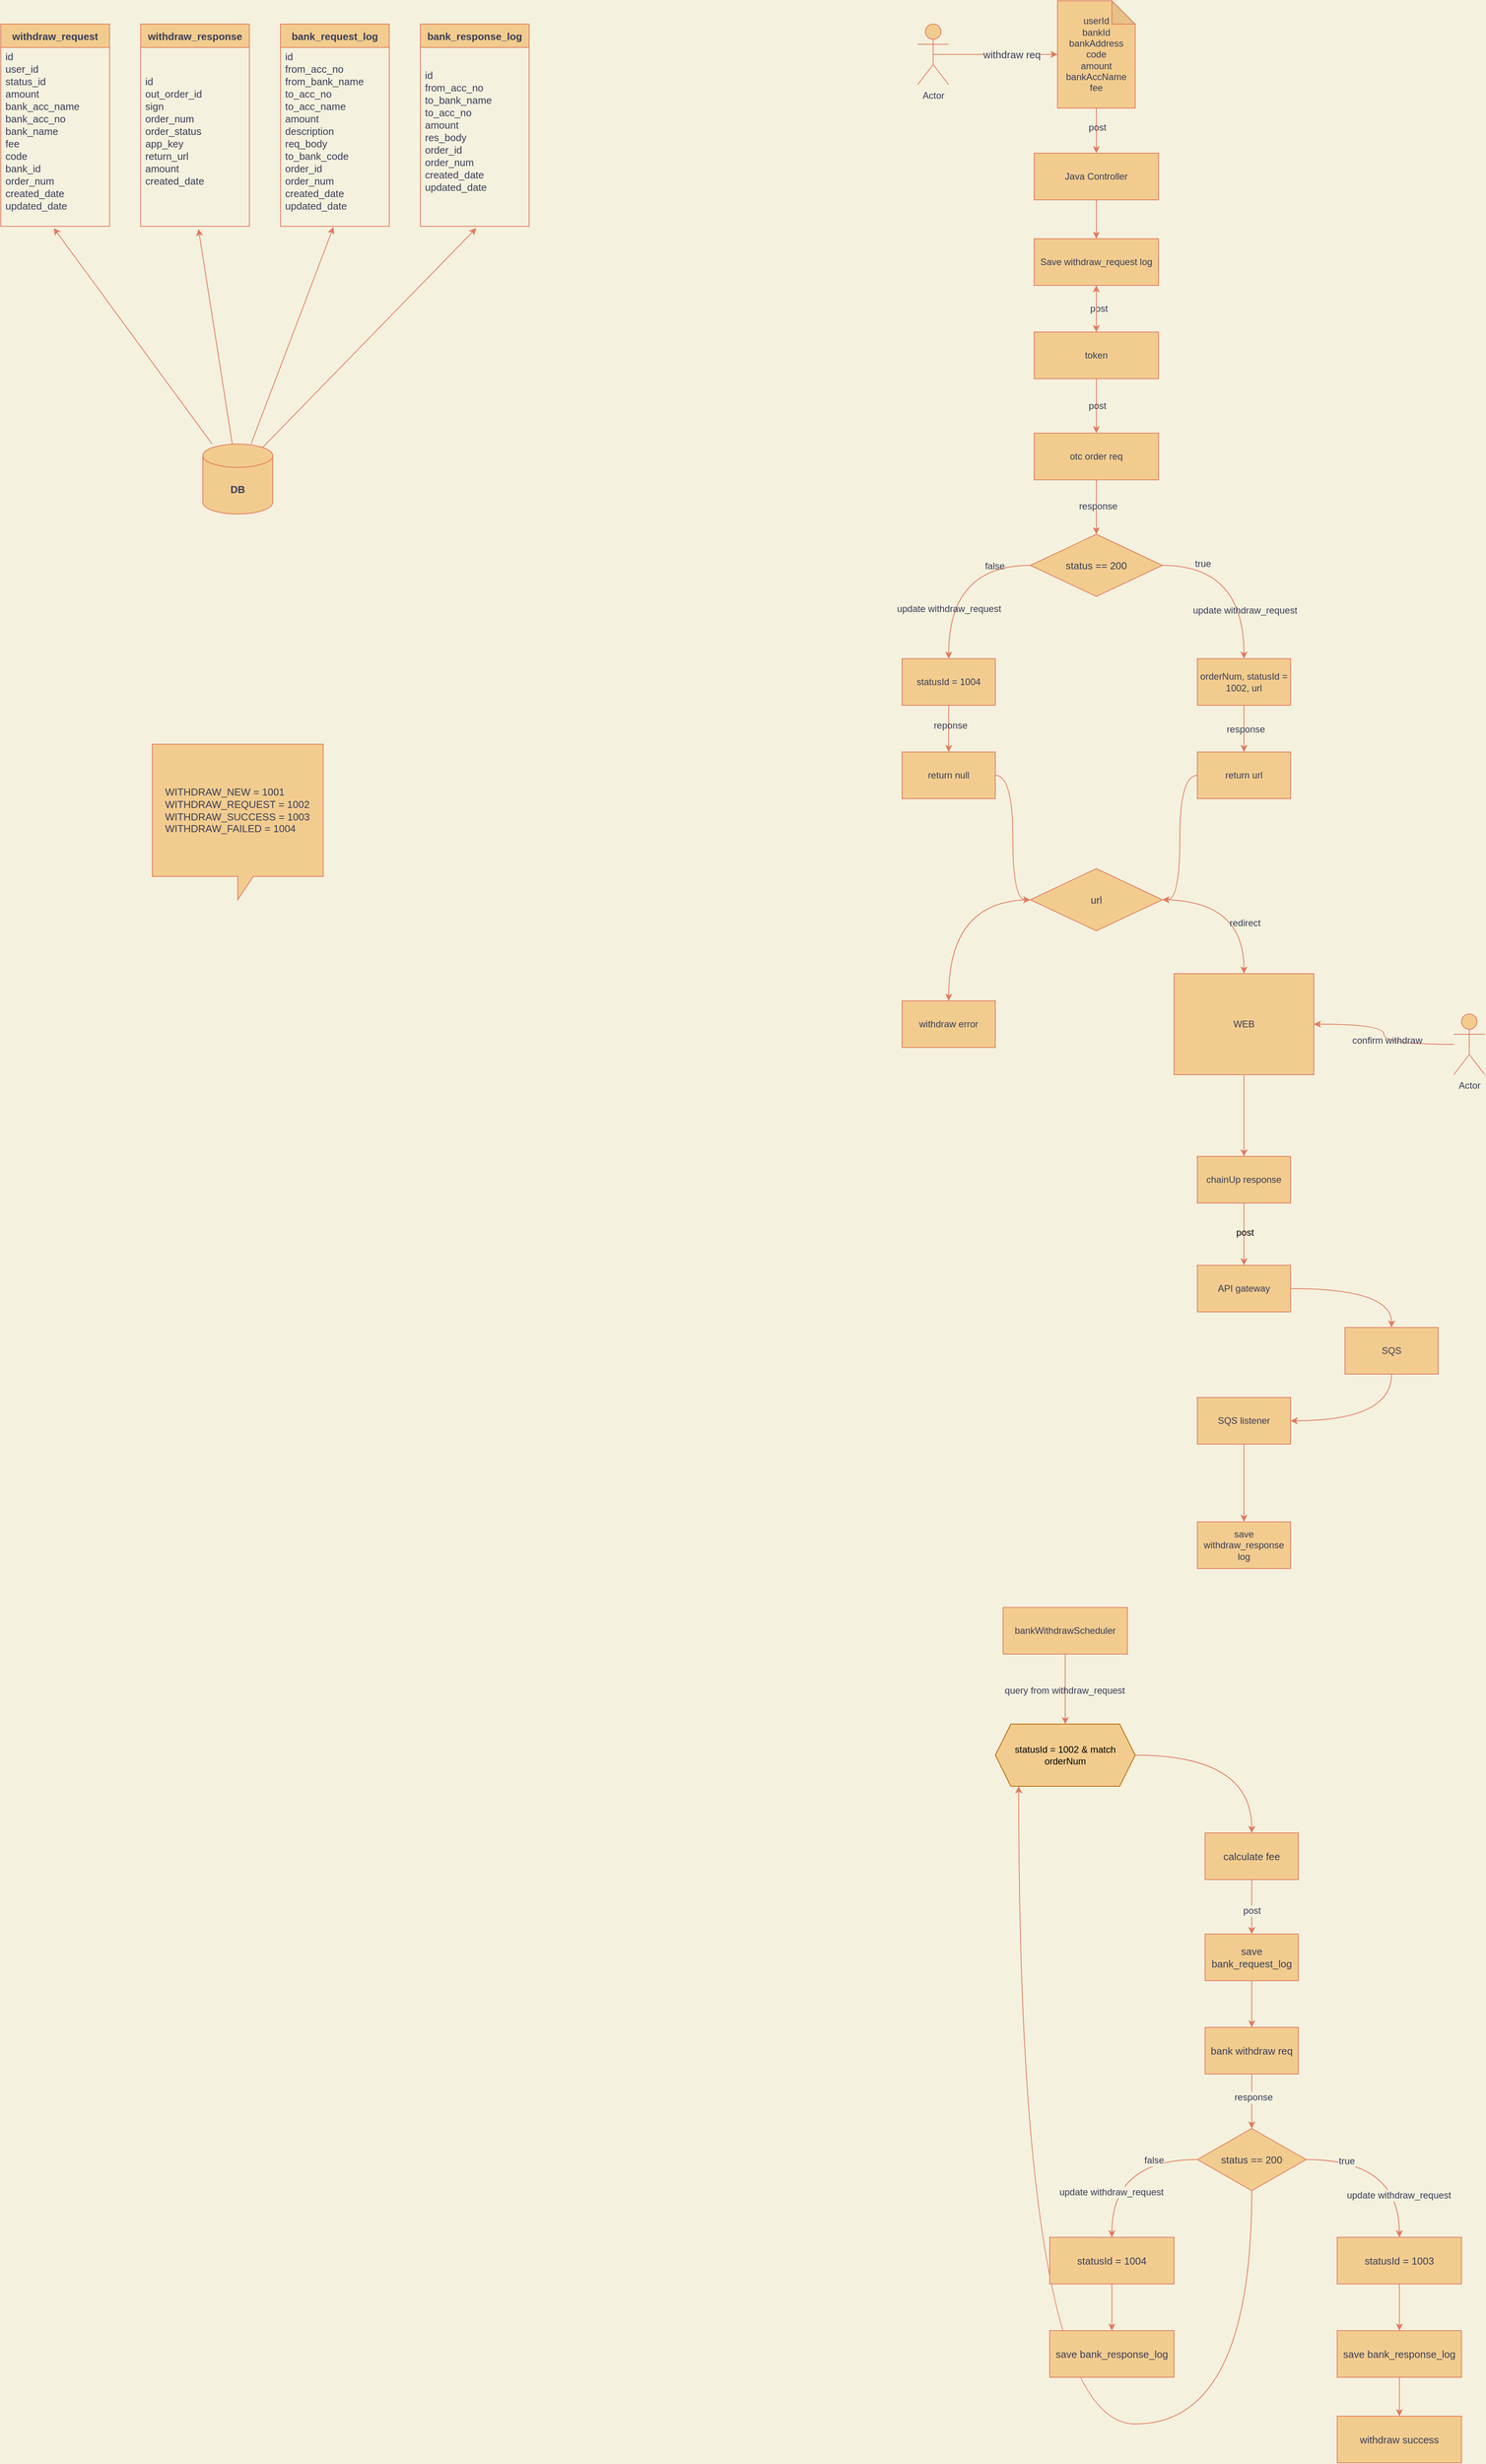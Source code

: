 <mxfile version="16.4.7" type="github">
  <diagram id="A4k_CsSaa7MWw_IXGKh3" name="Page-1">
    <mxGraphModel dx="4646" dy="-127" grid="1" gridSize="10" guides="1" tooltips="1" connect="1" arrows="1" fold="1" page="1" pageScale="1" pageWidth="850" pageHeight="1100" background="#F4F1DE" math="0" shadow="0">
      <root>
        <mxCell id="0" />
        <mxCell id="1" parent="0" />
        <mxCell id="trCBkfbQmDUvonRNvg2--10" style="edgeStyle=orthogonalEdgeStyle;rounded=0;orthogonalLoop=1;jettySize=auto;html=1;exitX=0.5;exitY=0.5;exitDx=0;exitDy=0;exitPerimeter=0;fontSize=12;labelBackgroundColor=#F4F1DE;strokeColor=#E07A5F;fontColor=#393C56;curved=1;" parent="1" source="trCBkfbQmDUvonRNvg2--2" target="trCBkfbQmDUvonRNvg2--3" edge="1">
          <mxGeometry relative="1" as="geometry" />
        </mxCell>
        <mxCell id="trCBkfbQmDUvonRNvg2--134" value="withdraw req" style="edgeLabel;html=1;align=center;verticalAlign=middle;resizable=0;points=[];fontSize=13;labelBackgroundColor=#F4F1DE;fontColor=#393C56;" parent="trCBkfbQmDUvonRNvg2--10" vertex="1" connectable="0">
          <mxGeometry x="0.258" relative="1" as="geometry">
            <mxPoint as="offset" />
          </mxGeometry>
        </mxCell>
        <mxCell id="trCBkfbQmDUvonRNvg2--2" value="Actor" style="shape=umlActor;verticalLabelPosition=bottom;verticalAlign=top;html=1;outlineConnect=0;strokeColor=#E07A5F;fillColor=#F2CC8F;fontColor=#393C56;" parent="1" vertex="1">
          <mxGeometry x="-1060" y="1674" width="40" height="78" as="geometry" />
        </mxCell>
        <mxCell id="JlvgNrFo3jRXLHaCQUUY-4" style="edgeStyle=orthogonalEdgeStyle;curved=1;rounded=1;sketch=0;orthogonalLoop=1;jettySize=auto;html=1;entryX=0.5;entryY=0;entryDx=0;entryDy=0;fontColor=#393C56;strokeColor=#E07A5F;fillColor=#F2CC8F;" edge="1" parent="1" source="trCBkfbQmDUvonRNvg2--3" target="JlvgNrFo3jRXLHaCQUUY-2">
          <mxGeometry relative="1" as="geometry" />
        </mxCell>
        <mxCell id="JlvgNrFo3jRXLHaCQUUY-37" value="post" style="edgeLabel;html=1;align=center;verticalAlign=middle;resizable=0;points=[];fontSize=12;fontColor=#393C56;labelBackgroundColor=none;" vertex="1" connectable="0" parent="JlvgNrFo3jRXLHaCQUUY-4">
          <mxGeometry x="-0.138" y="1" relative="1" as="geometry">
            <mxPoint as="offset" />
          </mxGeometry>
        </mxCell>
        <mxCell id="trCBkfbQmDUvonRNvg2--3" value="&lt;div&gt;userId&lt;/div&gt;&lt;div&gt;bankId&lt;/div&gt;&lt;div&gt;bankAddress&lt;/div&gt;&lt;div&gt;code&lt;/div&gt;&lt;div&gt;amount&lt;/div&gt;&lt;div&gt;bankAccName&lt;/div&gt;&lt;div&gt;fee&lt;/div&gt;" style="shape=note;whiteSpace=wrap;html=1;backgroundOutline=1;darkOpacity=0.05;fillColor=#F2CC8F;strokeColor=#E07A5F;fontColor=#393C56;" parent="1" vertex="1">
          <mxGeometry x="-880" y="1644" width="100" height="138" as="geometry" />
        </mxCell>
        <mxCell id="trCBkfbQmDUvonRNvg2--115" style="rounded=0;orthogonalLoop=1;jettySize=auto;html=1;entryX=0.487;entryY=1.01;entryDx=0;entryDy=0;entryPerimeter=0;fontSize=13;labelBackgroundColor=#F4F1DE;strokeColor=#E07A5F;fontColor=#393C56;curved=1;" parent="1" source="trCBkfbQmDUvonRNvg2--24" target="trCBkfbQmDUvonRNvg2--18" edge="1">
          <mxGeometry relative="1" as="geometry" />
        </mxCell>
        <mxCell id="trCBkfbQmDUvonRNvg2--116" style="edgeStyle=none;rounded=0;orthogonalLoop=1;jettySize=auto;html=1;entryX=0.532;entryY=1.015;entryDx=0;entryDy=0;entryPerimeter=0;fontSize=13;labelBackgroundColor=#F4F1DE;strokeColor=#E07A5F;fontColor=#393C56;curved=1;" parent="1" source="trCBkfbQmDUvonRNvg2--24" target="trCBkfbQmDUvonRNvg2--81" edge="1">
          <mxGeometry relative="1" as="geometry" />
        </mxCell>
        <mxCell id="trCBkfbQmDUvonRNvg2--117" style="edgeStyle=none;rounded=0;orthogonalLoop=1;jettySize=auto;html=1;entryX=0.487;entryY=1.004;entryDx=0;entryDy=0;entryPerimeter=0;fontSize=13;labelBackgroundColor=#F4F1DE;strokeColor=#E07A5F;fontColor=#393C56;curved=1;" parent="1" source="trCBkfbQmDUvonRNvg2--24" target="trCBkfbQmDUvonRNvg2--85" edge="1">
          <mxGeometry relative="1" as="geometry" />
        </mxCell>
        <mxCell id="trCBkfbQmDUvonRNvg2--118" style="edgeStyle=none;rounded=0;orthogonalLoop=1;jettySize=auto;html=1;exitX=0.855;exitY=0;exitDx=0;exitDy=4.35;exitPerimeter=0;entryX=0.514;entryY=1.01;entryDx=0;entryDy=0;entryPerimeter=0;fontSize=13;labelBackgroundColor=#F4F1DE;strokeColor=#E07A5F;fontColor=#393C56;curved=1;" parent="1" source="trCBkfbQmDUvonRNvg2--24" target="trCBkfbQmDUvonRNvg2--90" edge="1">
          <mxGeometry relative="1" as="geometry" />
        </mxCell>
        <mxCell id="trCBkfbQmDUvonRNvg2--24" value="&lt;b&gt;DB&lt;/b&gt;" style="shape=cylinder3;whiteSpace=wrap;html=1;boundedLbl=1;backgroundOutline=1;size=15;fontSize=13;fillColor=#F2CC8F;strokeColor=#E07A5F;fontColor=#393C56;" parent="1" vertex="1">
          <mxGeometry x="-1980" y="2214" width="90" height="90" as="geometry" />
        </mxCell>
        <mxCell id="trCBkfbQmDUvonRNvg2--56" style="edgeStyle=orthogonalEdgeStyle;rounded=0;orthogonalLoop=1;jettySize=auto;html=1;exitX=1;exitY=0.5;exitDx=0;exitDy=0;entryX=0.5;entryY=0;entryDx=0;entryDy=0;fontSize=13;labelBackgroundColor=#F4F1DE;strokeColor=#E07A5F;fontColor=#393C56;curved=1;" parent="1" source="JlvgNrFo3jRXLHaCQUUY-70" target="trCBkfbQmDUvonRNvg2--55" edge="1">
          <mxGeometry relative="1" as="geometry">
            <mxPoint x="-870" y="3950" as="sourcePoint" />
          </mxGeometry>
        </mxCell>
        <mxCell id="trCBkfbQmDUvonRNvg2--58" style="edgeStyle=orthogonalEdgeStyle;rounded=0;orthogonalLoop=1;jettySize=auto;html=1;exitX=0.5;exitY=1;exitDx=0;exitDy=0;entryX=0.5;entryY=0;entryDx=0;entryDy=0;fontSize=13;labelBackgroundColor=#F4F1DE;strokeColor=#E07A5F;fontColor=#393C56;curved=1;" parent="1" source="trCBkfbQmDUvonRNvg2--55" target="trCBkfbQmDUvonRNvg2--57" edge="1">
          <mxGeometry relative="1" as="geometry" />
        </mxCell>
        <mxCell id="trCBkfbQmDUvonRNvg2--59" value="post" style="edgeLabel;html=1;align=center;verticalAlign=middle;resizable=0;points=[];fontSize=12;labelBackgroundColor=#F4F1DE;fontColor=#393C56;" parent="trCBkfbQmDUvonRNvg2--58" vertex="1" connectable="0">
          <mxGeometry x="0.143" relative="1" as="geometry">
            <mxPoint as="offset" />
          </mxGeometry>
        </mxCell>
        <mxCell id="trCBkfbQmDUvonRNvg2--55" value="calculate fee" style="rounded=0;whiteSpace=wrap;html=1;fontSize=13;fillColor=#F2CC8F;strokeColor=#E07A5F;fontColor=#393C56;" parent="1" vertex="1">
          <mxGeometry x="-690" y="4000" width="120" height="60" as="geometry" />
        </mxCell>
        <mxCell id="trCBkfbQmDUvonRNvg2--73" style="edgeStyle=orthogonalEdgeStyle;rounded=0;orthogonalLoop=1;jettySize=auto;html=1;exitX=0.5;exitY=1;exitDx=0;exitDy=0;entryX=0.5;entryY=0;entryDx=0;entryDy=0;fontSize=13;labelBackgroundColor=#F4F1DE;strokeColor=#E07A5F;fontColor=#393C56;curved=1;" parent="1" source="trCBkfbQmDUvonRNvg2--57" target="trCBkfbQmDUvonRNvg2--71" edge="1">
          <mxGeometry relative="1" as="geometry" />
        </mxCell>
        <mxCell id="trCBkfbQmDUvonRNvg2--57" value="save bank_request_log" style="rounded=0;whiteSpace=wrap;html=1;fontSize=13;fillColor=#F2CC8F;strokeColor=#E07A5F;fontColor=#393C56;" parent="1" vertex="1">
          <mxGeometry x="-690" y="4130" width="120" height="60" as="geometry" />
        </mxCell>
        <mxCell id="trCBkfbQmDUvonRNvg2--66" style="edgeStyle=orthogonalEdgeStyle;rounded=0;orthogonalLoop=1;jettySize=auto;html=1;exitX=1;exitY=0.5;exitDx=0;exitDy=0;entryX=0.5;entryY=0;entryDx=0;entryDy=0;fontSize=13;labelBackgroundColor=#F4F1DE;strokeColor=#E07A5F;fontColor=#393C56;curved=1;" parent="1" source="trCBkfbQmDUvonRNvg2--61" target="trCBkfbQmDUvonRNvg2--65" edge="1">
          <mxGeometry relative="1" as="geometry" />
        </mxCell>
        <mxCell id="trCBkfbQmDUvonRNvg2--67" value="update withdraw_request" style="edgeLabel;html=1;align=center;verticalAlign=middle;resizable=0;points=[];fontSize=12;labelBackgroundColor=#F4F1DE;fontColor=#393C56;" parent="trCBkfbQmDUvonRNvg2--66" vertex="1" connectable="0">
          <mxGeometry x="0.506" y="-1" relative="1" as="geometry">
            <mxPoint as="offset" />
          </mxGeometry>
        </mxCell>
        <mxCell id="trCBkfbQmDUvonRNvg2--68" value="true" style="edgeLabel;html=1;align=center;verticalAlign=middle;resizable=0;points=[];fontSize=12;labelBackgroundColor=#F4F1DE;fontColor=#393C56;" parent="trCBkfbQmDUvonRNvg2--66" vertex="1" connectable="0">
          <mxGeometry x="-0.529" y="-2" relative="1" as="geometry">
            <mxPoint as="offset" />
          </mxGeometry>
        </mxCell>
        <mxCell id="trCBkfbQmDUvonRNvg2--77" style="edgeStyle=orthogonalEdgeStyle;rounded=0;orthogonalLoop=1;jettySize=auto;html=1;fontSize=13;labelBackgroundColor=#F4F1DE;strokeColor=#E07A5F;fontColor=#393C56;curved=1;" parent="1" source="trCBkfbQmDUvonRNvg2--61" target="trCBkfbQmDUvonRNvg2--75" edge="1">
          <mxGeometry relative="1" as="geometry" />
        </mxCell>
        <mxCell id="trCBkfbQmDUvonRNvg2--78" value="update withdraw_request" style="edgeLabel;html=1;align=center;verticalAlign=middle;resizable=0;points=[];fontSize=12;labelBackgroundColor=#F4F1DE;fontColor=#393C56;" parent="trCBkfbQmDUvonRNvg2--77" vertex="1" connectable="0">
          <mxGeometry x="0.444" y="-1" relative="1" as="geometry">
            <mxPoint as="offset" />
          </mxGeometry>
        </mxCell>
        <mxCell id="trCBkfbQmDUvonRNvg2--103" value="false" style="edgeLabel;html=1;align=center;verticalAlign=middle;resizable=0;points=[];fontSize=12;labelBackgroundColor=#F4F1DE;fontColor=#393C56;" parent="trCBkfbQmDUvonRNvg2--77" vertex="1" connectable="0">
          <mxGeometry x="-0.462" y="1" relative="1" as="geometry">
            <mxPoint as="offset" />
          </mxGeometry>
        </mxCell>
        <mxCell id="JlvgNrFo3jRXLHaCQUUY-74" style="edgeStyle=orthogonalEdgeStyle;curved=1;rounded=1;sketch=0;orthogonalLoop=1;jettySize=auto;html=1;entryX=0.167;entryY=1;entryDx=0;entryDy=0;entryPerimeter=0;fontSize=12;fontColor=#000000;strokeColor=#E07A5F;fillColor=#F2CC8F;" edge="1" parent="1" source="trCBkfbQmDUvonRNvg2--61" target="JlvgNrFo3jRXLHaCQUUY-70">
          <mxGeometry relative="1" as="geometry">
            <Array as="points">
              <mxPoint x="-630" y="4760" />
              <mxPoint x="-930" y="4760" />
            </Array>
          </mxGeometry>
        </mxCell>
        <mxCell id="trCBkfbQmDUvonRNvg2--61" value="status == 200" style="rhombus;whiteSpace=wrap;html=1;fontSize=13;fillColor=#F2CC8F;strokeColor=#E07A5F;fontColor=#393C56;" parent="1" vertex="1">
          <mxGeometry x="-700" y="4380" width="140" height="80" as="geometry" />
        </mxCell>
        <mxCell id="JlvgNrFo3jRXLHaCQUUY-73" style="edgeStyle=orthogonalEdgeStyle;curved=1;rounded=1;sketch=0;orthogonalLoop=1;jettySize=auto;html=1;entryX=0.5;entryY=0;entryDx=0;entryDy=0;fontSize=12;fontColor=#000000;strokeColor=#E07A5F;fillColor=#F2CC8F;" edge="1" parent="1" source="trCBkfbQmDUvonRNvg2--65" target="JlvgNrFo3jRXLHaCQUUY-72">
          <mxGeometry relative="1" as="geometry" />
        </mxCell>
        <mxCell id="trCBkfbQmDUvonRNvg2--65" value="&lt;div&gt;statusId = 1003&lt;/div&gt;" style="rounded=0;whiteSpace=wrap;html=1;fontSize=13;fillColor=#F2CC8F;strokeColor=#E07A5F;fontColor=#393C56;" parent="1" vertex="1">
          <mxGeometry x="-520" y="4520" width="160" height="60" as="geometry" />
        </mxCell>
        <mxCell id="trCBkfbQmDUvonRNvg2--72" style="edgeStyle=orthogonalEdgeStyle;rounded=0;orthogonalLoop=1;jettySize=auto;html=1;exitX=0.5;exitY=1;exitDx=0;exitDy=0;entryX=0.5;entryY=0;entryDx=0;entryDy=0;fontSize=13;labelBackgroundColor=#F4F1DE;strokeColor=#E07A5F;fontColor=#393C56;curved=1;" parent="1" source="trCBkfbQmDUvonRNvg2--71" target="trCBkfbQmDUvonRNvg2--61" edge="1">
          <mxGeometry relative="1" as="geometry" />
        </mxCell>
        <mxCell id="trCBkfbQmDUvonRNvg2--74" value="response" style="edgeLabel;html=1;align=center;verticalAlign=middle;resizable=0;points=[];fontSize=12;labelBackgroundColor=#F4F1DE;fontColor=#393C56;" parent="trCBkfbQmDUvonRNvg2--72" vertex="1" connectable="0">
          <mxGeometry x="-0.16" y="2" relative="1" as="geometry">
            <mxPoint as="offset" />
          </mxGeometry>
        </mxCell>
        <mxCell id="trCBkfbQmDUvonRNvg2--71" value="bank withdraw req" style="rounded=0;whiteSpace=wrap;html=1;fontSize=13;fillColor=#F2CC8F;strokeColor=#E07A5F;fontColor=#393C56;" parent="1" vertex="1">
          <mxGeometry x="-690" y="4250" width="120" height="60" as="geometry" />
        </mxCell>
        <mxCell id="trCBkfbQmDUvonRNvg2--105" style="edgeStyle=orthogonalEdgeStyle;rounded=0;orthogonalLoop=1;jettySize=auto;html=1;exitX=0.5;exitY=1;exitDx=0;exitDy=0;entryX=0.5;entryY=0;entryDx=0;entryDy=0;fontSize=13;labelBackgroundColor=#F4F1DE;strokeColor=#E07A5F;fontColor=#393C56;curved=1;" parent="1" source="trCBkfbQmDUvonRNvg2--75" target="trCBkfbQmDUvonRNvg2--104" edge="1">
          <mxGeometry relative="1" as="geometry" />
        </mxCell>
        <mxCell id="trCBkfbQmDUvonRNvg2--75" value="&lt;div&gt;statusId = 1004&lt;/div&gt;" style="rounded=0;whiteSpace=wrap;html=1;fontSize=13;fillColor=#F2CC8F;strokeColor=#E07A5F;fontColor=#393C56;" parent="1" vertex="1">
          <mxGeometry x="-890" y="4520" width="160" height="60" as="geometry" />
        </mxCell>
        <mxCell id="trCBkfbQmDUvonRNvg2--104" value="save bank_response_log" style="rounded=0;whiteSpace=wrap;html=1;fontSize=13;fillColor=#F2CC8F;strokeColor=#E07A5F;fontColor=#393C56;" parent="1" vertex="1">
          <mxGeometry x="-890" y="4640" width="160" height="60" as="geometry" />
        </mxCell>
        <mxCell id="trCBkfbQmDUvonRNvg2--114" value="" style="group;fontColor=#393C56;" parent="1" vertex="1" connectable="0">
          <mxGeometry x="-2240" y="1674" width="680" height="260" as="geometry" />
        </mxCell>
        <mxCell id="trCBkfbQmDUvonRNvg2--17" value="withdraw_request" style="swimlane;fontStyle=1;childLayout=stackLayout;horizontal=1;startSize=30;horizontalStack=0;resizeParent=1;resizeParentMax=0;resizeLast=0;collapsible=1;marginBottom=0;fontSize=13;fillColor=#F2CC8F;strokeColor=#E07A5F;fontColor=#393C56;" parent="trCBkfbQmDUvonRNvg2--114" vertex="1">
          <mxGeometry width="140" height="260" as="geometry" />
        </mxCell>
        <mxCell id="trCBkfbQmDUvonRNvg2--18" value="id&#xa;user_id&#xa;status_id&#xa;amount&#xa;bank_acc_name&#xa;bank_acc_no&#xa;bank_name&#xa;fee&#xa;code&#xa;bank_id&#xa;order_num&#xa;created_date&#xa;updated_date&#xa;" style="text;strokeColor=none;fillColor=none;align=left;verticalAlign=middle;spacingLeft=4;spacingRight=4;overflow=hidden;points=[[0,0.5],[1,0.5]];portConstraint=eastwest;rotatable=0;fontSize=13;fontColor=#393C56;" parent="trCBkfbQmDUvonRNvg2--17" vertex="1">
          <mxGeometry y="30" width="140" height="230" as="geometry" />
        </mxCell>
        <mxCell id="trCBkfbQmDUvonRNvg2--80" value="withdraw_response" style="swimlane;fontStyle=1;childLayout=stackLayout;horizontal=1;startSize=30;horizontalStack=0;resizeParent=1;resizeParentMax=0;resizeLast=0;collapsible=1;marginBottom=0;fontSize=13;fillColor=#F2CC8F;strokeColor=#E07A5F;fontColor=#393C56;" parent="trCBkfbQmDUvonRNvg2--114" vertex="1">
          <mxGeometry x="180" width="140" height="260" as="geometry" />
        </mxCell>
        <mxCell id="trCBkfbQmDUvonRNvg2--81" value="id&#xa;out_order_id&#xa;sign&#xa;order_num&#xa;order_status&#xa;app_key&#xa;return_url&#xa;amount&#xa;created_date&#xa;" style="text;strokeColor=none;fillColor=none;align=left;verticalAlign=middle;spacingLeft=4;spacingRight=4;overflow=hidden;points=[[0,0.5],[1,0.5]];portConstraint=eastwest;rotatable=0;fontSize=13;fontColor=#393C56;" parent="trCBkfbQmDUvonRNvg2--80" vertex="1">
          <mxGeometry y="30" width="140" height="230" as="geometry" />
        </mxCell>
        <mxCell id="trCBkfbQmDUvonRNvg2--84" value="bank_request_log" style="swimlane;fontStyle=1;childLayout=stackLayout;horizontal=1;startSize=30;horizontalStack=0;resizeParent=1;resizeParentMax=0;resizeLast=0;collapsible=1;marginBottom=0;fontSize=13;fillColor=#F2CC8F;strokeColor=#E07A5F;fontColor=#393C56;" parent="trCBkfbQmDUvonRNvg2--114" vertex="1">
          <mxGeometry x="360" width="140" height="260" as="geometry" />
        </mxCell>
        <mxCell id="trCBkfbQmDUvonRNvg2--85" value="id&#xa;from_acc_no&#xa;from_bank_name&#xa;to_acc_no&#xa;to_acc_name&#xa;amount&#xa;description&#xa;req_body&#xa;to_bank_code&#xa;order_id&#xa;order_num&#xa;created_date&#xa;updated_date&#xa;" style="text;strokeColor=none;fillColor=none;align=left;verticalAlign=middle;spacingLeft=4;spacingRight=4;overflow=hidden;points=[[0,0.5],[1,0.5]];portConstraint=eastwest;rotatable=0;fontSize=13;fontColor=#393C56;" parent="trCBkfbQmDUvonRNvg2--84" vertex="1">
          <mxGeometry y="30" width="140" height="230" as="geometry" />
        </mxCell>
        <mxCell id="trCBkfbQmDUvonRNvg2--89" value="bank_response_log" style="swimlane;fontStyle=1;childLayout=stackLayout;horizontal=1;startSize=30;horizontalStack=0;resizeParent=1;resizeParentMax=0;resizeLast=0;collapsible=1;marginBottom=0;fontSize=13;fillColor=#F2CC8F;strokeColor=#E07A5F;fontColor=#393C56;" parent="trCBkfbQmDUvonRNvg2--114" vertex="1">
          <mxGeometry x="540" width="140" height="260" as="geometry" />
        </mxCell>
        <mxCell id="trCBkfbQmDUvonRNvg2--90" value="id&#xa;from_acc_no&#xa;to_bank_name&#xa;to_acc_no&#xa;amount&#xa;res_body&#xa;order_id&#xa;order_num&#xa;created_date&#xa;updated_date&#xa;" style="text;strokeColor=none;fillColor=none;align=left;verticalAlign=middle;spacingLeft=4;spacingRight=4;overflow=hidden;points=[[0,0.5],[1,0.5]];portConstraint=eastwest;rotatable=0;fontSize=13;fontColor=#393C56;" parent="trCBkfbQmDUvonRNvg2--89" vertex="1">
          <mxGeometry y="30" width="140" height="230" as="geometry" />
        </mxCell>
        <mxCell id="trCBkfbQmDUvonRNvg2--132" value="&lt;div align=&quot;left&quot;&gt;&amp;nbsp;&amp;nbsp;&amp;nbsp; WITHDRAW_NEW = 1001&lt;/div&gt;&lt;div align=&quot;left&quot;&gt;&amp;nbsp;&amp;nbsp;&amp;nbsp; WITHDRAW_REQUEST = 1002&lt;/div&gt;&lt;div align=&quot;left&quot;&gt;&amp;nbsp;&amp;nbsp;&amp;nbsp; WITHDRAW_SUCCESS = 1003&lt;/div&gt;&lt;div align=&quot;left&quot;&gt;&amp;nbsp;&amp;nbsp;&amp;nbsp; WITHDRAW_FAILED = 1004&lt;br&gt;&lt;/div&gt;" style="shape=callout;whiteSpace=wrap;html=1;perimeter=calloutPerimeter;fontSize=13;align=left;fillColor=#F2CC8F;strokeColor=#E07A5F;fontColor=#393C56;" parent="1" vertex="1">
          <mxGeometry x="-2045" y="2600" width="220" height="200" as="geometry" />
        </mxCell>
        <mxCell id="JlvgNrFo3jRXLHaCQUUY-9" style="edgeStyle=orthogonalEdgeStyle;curved=1;rounded=1;sketch=0;orthogonalLoop=1;jettySize=auto;html=1;entryX=0.5;entryY=0;entryDx=0;entryDy=0;fontColor=#393C56;strokeColor=#E07A5F;fillColor=#F2CC8F;" edge="1" parent="1" source="JlvgNrFo3jRXLHaCQUUY-2" target="JlvgNrFo3jRXLHaCQUUY-13">
          <mxGeometry relative="1" as="geometry">
            <mxPoint x="-830" y="2130" as="targetPoint" />
          </mxGeometry>
        </mxCell>
        <mxCell id="JlvgNrFo3jRXLHaCQUUY-2" value="Java Controller" style="rounded=0;whiteSpace=wrap;html=1;sketch=0;fontColor=#393C56;strokeColor=#E07A5F;fillColor=#F2CC8F;" vertex="1" parent="1">
          <mxGeometry x="-910" y="1840" width="160" height="60" as="geometry" />
        </mxCell>
        <mxCell id="JlvgNrFo3jRXLHaCQUUY-15" style="edgeStyle=orthogonalEdgeStyle;curved=1;rounded=1;sketch=0;orthogonalLoop=1;jettySize=auto;html=1;entryX=0.5;entryY=0;entryDx=0;entryDy=0;fontSize=12;fontColor=#393C56;strokeColor=#E07A5F;fillColor=#F2CC8F;" edge="1" parent="1" source="JlvgNrFo3jRXLHaCQUUY-13" target="JlvgNrFo3jRXLHaCQUUY-14">
          <mxGeometry relative="1" as="geometry" />
        </mxCell>
        <mxCell id="JlvgNrFo3jRXLHaCQUUY-17" value="post" style="edgeLabel;html=1;align=center;verticalAlign=middle;resizable=0;points=[];fontSize=12;fontColor=#393C56;labelBackgroundColor=none;" vertex="1" connectable="0" parent="JlvgNrFo3jRXLHaCQUUY-15">
          <mxGeometry y="3" relative="1" as="geometry">
            <mxPoint as="offset" />
          </mxGeometry>
        </mxCell>
        <mxCell id="JlvgNrFo3jRXLHaCQUUY-13" value="Save withdraw_request log" style="rounded=0;whiteSpace=wrap;html=1;sketch=0;fontColor=#393C56;strokeColor=#E07A5F;fillColor=#F2CC8F;" vertex="1" parent="1">
          <mxGeometry x="-910" y="1950" width="160" height="60" as="geometry" />
        </mxCell>
        <mxCell id="JlvgNrFo3jRXLHaCQUUY-18" style="edgeStyle=orthogonalEdgeStyle;curved=1;rounded=1;sketch=0;orthogonalLoop=1;jettySize=auto;html=1;entryX=0.5;entryY=0;entryDx=0;entryDy=0;fontSize=12;fontColor=#393C56;strokeColor=#E07A5F;fillColor=#F2CC8F;" edge="1" parent="1" source="JlvgNrFo3jRXLHaCQUUY-14" target="JlvgNrFo3jRXLHaCQUUY-16">
          <mxGeometry relative="1" as="geometry" />
        </mxCell>
        <mxCell id="JlvgNrFo3jRXLHaCQUUY-19" value="post" style="edgeLabel;html=1;align=center;verticalAlign=middle;resizable=0;points=[];fontSize=12;fontColor=#393C56;labelBackgroundColor=none;" vertex="1" connectable="0" parent="JlvgNrFo3jRXLHaCQUUY-18">
          <mxGeometry y="1" relative="1" as="geometry">
            <mxPoint as="offset" />
          </mxGeometry>
        </mxCell>
        <mxCell id="JlvgNrFo3jRXLHaCQUUY-23" value="" style="edgeStyle=orthogonalEdgeStyle;curved=1;rounded=1;sketch=0;orthogonalLoop=1;jettySize=auto;html=1;fontSize=12;fontColor=#393C56;strokeColor=#E07A5F;fillColor=#F2CC8F;" edge="1" parent="1" source="JlvgNrFo3jRXLHaCQUUY-14" target="JlvgNrFo3jRXLHaCQUUY-13">
          <mxGeometry relative="1" as="geometry" />
        </mxCell>
        <mxCell id="JlvgNrFo3jRXLHaCQUUY-14" value="token" style="rounded=0;whiteSpace=wrap;html=1;sketch=0;fontColor=#393C56;strokeColor=#E07A5F;fillColor=#F2CC8F;" vertex="1" parent="1">
          <mxGeometry x="-910" y="2070" width="160" height="60" as="geometry" />
        </mxCell>
        <mxCell id="JlvgNrFo3jRXLHaCQUUY-21" style="edgeStyle=orthogonalEdgeStyle;curved=1;rounded=1;sketch=0;orthogonalLoop=1;jettySize=auto;html=1;entryX=0.5;entryY=0;entryDx=0;entryDy=0;fontSize=12;fontColor=#393C56;strokeColor=#E07A5F;fillColor=#F2CC8F;" edge="1" parent="1" source="JlvgNrFo3jRXLHaCQUUY-16" target="JlvgNrFo3jRXLHaCQUUY-20">
          <mxGeometry relative="1" as="geometry" />
        </mxCell>
        <mxCell id="JlvgNrFo3jRXLHaCQUUY-22" value="response" style="edgeLabel;html=1;align=center;verticalAlign=middle;resizable=0;points=[];fontSize=12;fontColor=#393C56;labelBackgroundColor=none;" vertex="1" connectable="0" parent="JlvgNrFo3jRXLHaCQUUY-21">
          <mxGeometry x="-0.033" y="2" relative="1" as="geometry">
            <mxPoint as="offset" />
          </mxGeometry>
        </mxCell>
        <mxCell id="JlvgNrFo3jRXLHaCQUUY-16" value="otc order req" style="rounded=0;whiteSpace=wrap;html=1;sketch=0;fontColor=#393C56;strokeColor=#E07A5F;fillColor=#F2CC8F;" vertex="1" parent="1">
          <mxGeometry x="-910" y="2200" width="160" height="60" as="geometry" />
        </mxCell>
        <mxCell id="JlvgNrFo3jRXLHaCQUUY-25" style="edgeStyle=orthogonalEdgeStyle;curved=1;rounded=1;sketch=0;orthogonalLoop=1;jettySize=auto;html=1;entryX=0.5;entryY=0;entryDx=0;entryDy=0;fontSize=12;fontColor=#393C56;strokeColor=#E07A5F;fillColor=#F2CC8F;" edge="1" parent="1" source="JlvgNrFo3jRXLHaCQUUY-20" target="JlvgNrFo3jRXLHaCQUUY-24">
          <mxGeometry relative="1" as="geometry" />
        </mxCell>
        <mxCell id="JlvgNrFo3jRXLHaCQUUY-26" value="update withdraw_request" style="edgeLabel;html=1;align=center;verticalAlign=middle;resizable=0;points=[];fontSize=12;fontColor=#393C56;labelBackgroundColor=none;" vertex="1" connectable="0" parent="JlvgNrFo3jRXLHaCQUUY-25">
          <mxGeometry x="0.449" y="1" relative="1" as="geometry">
            <mxPoint as="offset" />
          </mxGeometry>
        </mxCell>
        <mxCell id="JlvgNrFo3jRXLHaCQUUY-43" value="true" style="edgeLabel;html=1;align=center;verticalAlign=middle;resizable=0;points=[];fontSize=12;fontColor=#393C56;labelBackgroundColor=none;" vertex="1" connectable="0" parent="JlvgNrFo3jRXLHaCQUUY-25">
          <mxGeometry x="-0.538" y="2" relative="1" as="geometry">
            <mxPoint as="offset" />
          </mxGeometry>
        </mxCell>
        <mxCell id="JlvgNrFo3jRXLHaCQUUY-31" style="edgeStyle=orthogonalEdgeStyle;curved=1;rounded=1;sketch=0;orthogonalLoop=1;jettySize=auto;html=1;entryX=0.5;entryY=0;entryDx=0;entryDy=0;fontSize=12;fontColor=#393C56;strokeColor=#E07A5F;fillColor=#F2CC8F;" edge="1" parent="1" source="JlvgNrFo3jRXLHaCQUUY-20" target="JlvgNrFo3jRXLHaCQUUY-30">
          <mxGeometry relative="1" as="geometry" />
        </mxCell>
        <mxCell id="JlvgNrFo3jRXLHaCQUUY-32" value="update withdraw_request" style="edgeLabel;html=1;align=center;verticalAlign=middle;resizable=0;points=[];fontSize=12;fontColor=#393C56;labelBackgroundColor=none;" vertex="1" connectable="0" parent="JlvgNrFo3jRXLHaCQUUY-31">
          <mxGeometry x="0.431" relative="1" as="geometry">
            <mxPoint as="offset" />
          </mxGeometry>
        </mxCell>
        <mxCell id="JlvgNrFo3jRXLHaCQUUY-44" value="false" style="edgeLabel;html=1;align=center;verticalAlign=middle;resizable=0;points=[];fontSize=12;fontColor=#393C56;labelBackgroundColor=none;" vertex="1" connectable="0" parent="JlvgNrFo3jRXLHaCQUUY-31">
          <mxGeometry x="-0.591" y="1" relative="1" as="geometry">
            <mxPoint as="offset" />
          </mxGeometry>
        </mxCell>
        <mxCell id="JlvgNrFo3jRXLHaCQUUY-20" value="status == 200" style="rhombus;whiteSpace=wrap;html=1;fontSize=13;fillColor=#F2CC8F;strokeColor=#E07A5F;fontColor=#393C56;" vertex="1" parent="1">
          <mxGeometry x="-915" y="2330" width="170" height="80" as="geometry" />
        </mxCell>
        <mxCell id="JlvgNrFo3jRXLHaCQUUY-28" style="edgeStyle=orthogonalEdgeStyle;curved=1;rounded=1;sketch=0;orthogonalLoop=1;jettySize=auto;html=1;entryX=0.5;entryY=0;entryDx=0;entryDy=0;fontSize=12;fontColor=#393C56;strokeColor=#E07A5F;fillColor=#F2CC8F;" edge="1" parent="1" source="JlvgNrFo3jRXLHaCQUUY-24" target="JlvgNrFo3jRXLHaCQUUY-27">
          <mxGeometry relative="1" as="geometry" />
        </mxCell>
        <mxCell id="JlvgNrFo3jRXLHaCQUUY-29" value="response" style="edgeLabel;html=1;align=center;verticalAlign=middle;resizable=0;points=[];fontSize=12;fontColor=#393C56;labelBackgroundColor=none;" vertex="1" connectable="0" parent="JlvgNrFo3jRXLHaCQUUY-28">
          <mxGeometry x="0.04" y="2" relative="1" as="geometry">
            <mxPoint as="offset" />
          </mxGeometry>
        </mxCell>
        <mxCell id="JlvgNrFo3jRXLHaCQUUY-24" value="orderNum, statusId = 1002, url" style="rounded=0;whiteSpace=wrap;html=1;labelBackgroundColor=none;sketch=0;fontSize=12;fontColor=#393C56;strokeColor=#E07A5F;fillColor=#F2CC8F;" vertex="1" parent="1">
          <mxGeometry x="-700" y="2490" width="120" height="60" as="geometry" />
        </mxCell>
        <mxCell id="JlvgNrFo3jRXLHaCQUUY-48" style="edgeStyle=orthogonalEdgeStyle;curved=1;rounded=1;sketch=0;orthogonalLoop=1;jettySize=auto;html=1;entryX=1;entryY=0.5;entryDx=0;entryDy=0;fontSize=12;fontColor=#393C56;strokeColor=#E07A5F;fillColor=#F2CC8F;" edge="1" parent="1" source="JlvgNrFo3jRXLHaCQUUY-27" target="JlvgNrFo3jRXLHaCQUUY-46">
          <mxGeometry relative="1" as="geometry" />
        </mxCell>
        <mxCell id="JlvgNrFo3jRXLHaCQUUY-27" value="return url" style="rounded=0;whiteSpace=wrap;html=1;labelBackgroundColor=none;sketch=0;fontSize=12;fontColor=#393C56;strokeColor=#E07A5F;fillColor=#F2CC8F;" vertex="1" parent="1">
          <mxGeometry x="-700" y="2610" width="120" height="60" as="geometry" />
        </mxCell>
        <mxCell id="JlvgNrFo3jRXLHaCQUUY-41" style="edgeStyle=orthogonalEdgeStyle;curved=1;rounded=1;sketch=0;orthogonalLoop=1;jettySize=auto;html=1;entryX=0.5;entryY=0;entryDx=0;entryDy=0;fontSize=12;fontColor=#393C56;strokeColor=#E07A5F;fillColor=#F2CC8F;" edge="1" parent="1" source="JlvgNrFo3jRXLHaCQUUY-30" target="JlvgNrFo3jRXLHaCQUUY-40">
          <mxGeometry relative="1" as="geometry" />
        </mxCell>
        <mxCell id="JlvgNrFo3jRXLHaCQUUY-42" value="reponse" style="edgeLabel;html=1;align=center;verticalAlign=middle;resizable=0;points=[];fontSize=12;fontColor=#393C56;labelBackgroundColor=none;" vertex="1" connectable="0" parent="JlvgNrFo3jRXLHaCQUUY-41">
          <mxGeometry x="-0.133" y="2" relative="1" as="geometry">
            <mxPoint as="offset" />
          </mxGeometry>
        </mxCell>
        <mxCell id="JlvgNrFo3jRXLHaCQUUY-30" value="statusId = 1004" style="rounded=0;whiteSpace=wrap;html=1;labelBackgroundColor=none;sketch=0;fontSize=12;fontColor=#393C56;strokeColor=#E07A5F;fillColor=#F2CC8F;" vertex="1" parent="1">
          <mxGeometry x="-1080" y="2490" width="120" height="60" as="geometry" />
        </mxCell>
        <mxCell id="JlvgNrFo3jRXLHaCQUUY-47" style="edgeStyle=orthogonalEdgeStyle;curved=1;rounded=1;sketch=0;orthogonalLoop=1;jettySize=auto;html=1;entryX=0;entryY=0.5;entryDx=0;entryDy=0;fontSize=12;fontColor=#393C56;strokeColor=#E07A5F;fillColor=#F2CC8F;" edge="1" parent="1" source="JlvgNrFo3jRXLHaCQUUY-40" target="JlvgNrFo3jRXLHaCQUUY-46">
          <mxGeometry relative="1" as="geometry" />
        </mxCell>
        <mxCell id="JlvgNrFo3jRXLHaCQUUY-40" value="return null" style="rounded=0;whiteSpace=wrap;html=1;labelBackgroundColor=none;sketch=0;fontSize=12;fontColor=#393C56;strokeColor=#E07A5F;fillColor=#F2CC8F;" vertex="1" parent="1">
          <mxGeometry x="-1080" y="2610" width="120" height="60" as="geometry" />
        </mxCell>
        <mxCell id="JlvgNrFo3jRXLHaCQUUY-51" style="edgeStyle=orthogonalEdgeStyle;curved=1;rounded=1;sketch=0;orthogonalLoop=1;jettySize=auto;html=1;fontSize=12;fontColor=#393C56;strokeColor=#E07A5F;fillColor=#F2CC8F;" edge="1" parent="1" source="JlvgNrFo3jRXLHaCQUUY-46" target="JlvgNrFo3jRXLHaCQUUY-49">
          <mxGeometry relative="1" as="geometry" />
        </mxCell>
        <mxCell id="JlvgNrFo3jRXLHaCQUUY-53" style="edgeStyle=orthogonalEdgeStyle;curved=1;rounded=1;sketch=0;orthogonalLoop=1;jettySize=auto;html=1;fontSize=12;fontColor=#393C56;strokeColor=#E07A5F;fillColor=#F2CC8F;" edge="1" parent="1" source="JlvgNrFo3jRXLHaCQUUY-46" target="JlvgNrFo3jRXLHaCQUUY-52">
          <mxGeometry relative="1" as="geometry" />
        </mxCell>
        <mxCell id="JlvgNrFo3jRXLHaCQUUY-66" value="redirect" style="edgeLabel;html=1;align=center;verticalAlign=middle;resizable=0;points=[];fontSize=12;fontColor=#393C56;labelBackgroundColor=none;" vertex="1" connectable="0" parent="JlvgNrFo3jRXLHaCQUUY-53">
          <mxGeometry x="0.35" y="1" relative="1" as="geometry">
            <mxPoint as="offset" />
          </mxGeometry>
        </mxCell>
        <mxCell id="JlvgNrFo3jRXLHaCQUUY-46" value="url" style="rhombus;whiteSpace=wrap;html=1;fontSize=13;fillColor=#F2CC8F;strokeColor=#E07A5F;fontColor=#393C56;" vertex="1" parent="1">
          <mxGeometry x="-915" y="2760" width="170" height="80" as="geometry" />
        </mxCell>
        <mxCell id="JlvgNrFo3jRXLHaCQUUY-49" value="withdraw error" style="rounded=0;whiteSpace=wrap;html=1;labelBackgroundColor=none;sketch=0;fontSize=12;fontColor=#393C56;strokeColor=#E07A5F;fillColor=#F2CC8F;" vertex="1" parent="1">
          <mxGeometry x="-1080" y="2930" width="120" height="60" as="geometry" />
        </mxCell>
        <mxCell id="JlvgNrFo3jRXLHaCQUUY-81" style="edgeStyle=orthogonalEdgeStyle;curved=1;rounded=1;sketch=0;orthogonalLoop=1;jettySize=auto;html=1;entryX=0.5;entryY=0;entryDx=0;entryDy=0;fontSize=12;fontColor=#000000;strokeColor=#E07A5F;fillColor=#F2CC8F;" edge="1" parent="1" source="JlvgNrFo3jRXLHaCQUUY-52" target="JlvgNrFo3jRXLHaCQUUY-78">
          <mxGeometry relative="1" as="geometry" />
        </mxCell>
        <mxCell id="JlvgNrFo3jRXLHaCQUUY-52" value="WEB" style="rounded=0;whiteSpace=wrap;html=1;labelBackgroundColor=none;sketch=0;fontSize=12;fontColor=#393C56;strokeColor=#E07A5F;fillColor=#F2CC8F;" vertex="1" parent="1">
          <mxGeometry x="-730" y="2895" width="180" height="130" as="geometry" />
        </mxCell>
        <mxCell id="JlvgNrFo3jRXLHaCQUUY-55" style="edgeStyle=orthogonalEdgeStyle;curved=1;rounded=1;sketch=0;orthogonalLoop=1;jettySize=auto;html=1;entryX=1;entryY=0.5;entryDx=0;entryDy=0;fontSize=12;fontColor=#393C56;strokeColor=#E07A5F;fillColor=#F2CC8F;" edge="1" parent="1" source="JlvgNrFo3jRXLHaCQUUY-54" target="JlvgNrFo3jRXLHaCQUUY-52">
          <mxGeometry relative="1" as="geometry" />
        </mxCell>
        <mxCell id="JlvgNrFo3jRXLHaCQUUY-56" value="confirm withdraw" style="edgeLabel;html=1;align=center;verticalAlign=middle;resizable=0;points=[];fontSize=12;fontColor=#393C56;labelBackgroundColor=none;" vertex="1" connectable="0" parent="JlvgNrFo3jRXLHaCQUUY-55">
          <mxGeometry x="-0.078" y="-4" relative="1" as="geometry">
            <mxPoint as="offset" />
          </mxGeometry>
        </mxCell>
        <mxCell id="JlvgNrFo3jRXLHaCQUUY-54" value="Actor" style="shape=umlActor;verticalLabelPosition=bottom;verticalAlign=top;html=1;outlineConnect=0;strokeColor=#E07A5F;fillColor=#F2CC8F;fontColor=#393C56;" vertex="1" parent="1">
          <mxGeometry x="-370" y="2947" width="40" height="78" as="geometry" />
        </mxCell>
        <mxCell id="JlvgNrFo3jRXLHaCQUUY-62" style="edgeStyle=orthogonalEdgeStyle;curved=1;rounded=1;sketch=0;orthogonalLoop=1;jettySize=auto;html=1;entryX=0.5;entryY=0;entryDx=0;entryDy=0;fontSize=12;fontColor=#393C56;strokeColor=#E07A5F;fillColor=#F2CC8F;" edge="1" parent="1" source="JlvgNrFo3jRXLHaCQUUY-57" target="JlvgNrFo3jRXLHaCQUUY-61">
          <mxGeometry relative="1" as="geometry" />
        </mxCell>
        <mxCell id="JlvgNrFo3jRXLHaCQUUY-57" value="API gateway" style="whiteSpace=wrap;html=1;fillColor=#F2CC8F;strokeColor=#E07A5F;fontColor=#393C56;rounded=0;labelBackgroundColor=none;sketch=0;" vertex="1" parent="1">
          <mxGeometry x="-700" y="3270" width="120" height="60" as="geometry" />
        </mxCell>
        <mxCell id="JlvgNrFo3jRXLHaCQUUY-65" value="" style="edgeStyle=orthogonalEdgeStyle;curved=1;rounded=1;sketch=0;orthogonalLoop=1;jettySize=auto;html=1;fontSize=12;fontColor=#393C56;strokeColor=#E07A5F;fillColor=#F2CC8F;" edge="1" parent="1" source="JlvgNrFo3jRXLHaCQUUY-60" target="JlvgNrFo3jRXLHaCQUUY-64">
          <mxGeometry relative="1" as="geometry" />
        </mxCell>
        <mxCell id="JlvgNrFo3jRXLHaCQUUY-60" value="SQS listener" style="whiteSpace=wrap;html=1;fillColor=#F2CC8F;strokeColor=#E07A5F;fontColor=#393C56;rounded=0;labelBackgroundColor=none;sketch=0;" vertex="1" parent="1">
          <mxGeometry x="-700" y="3440" width="120" height="60" as="geometry" />
        </mxCell>
        <mxCell id="JlvgNrFo3jRXLHaCQUUY-63" style="edgeStyle=orthogonalEdgeStyle;curved=1;rounded=1;sketch=0;orthogonalLoop=1;jettySize=auto;html=1;entryX=1;entryY=0.5;entryDx=0;entryDy=0;fontSize=12;fontColor=#393C56;strokeColor=#E07A5F;fillColor=#F2CC8F;exitX=0.5;exitY=1;exitDx=0;exitDy=0;" edge="1" parent="1" source="JlvgNrFo3jRXLHaCQUUY-61" target="JlvgNrFo3jRXLHaCQUUY-60">
          <mxGeometry relative="1" as="geometry" />
        </mxCell>
        <mxCell id="JlvgNrFo3jRXLHaCQUUY-61" value="SQS" style="whiteSpace=wrap;html=1;fillColor=#F2CC8F;strokeColor=#E07A5F;fontColor=#393C56;rounded=0;labelBackgroundColor=none;sketch=0;" vertex="1" parent="1">
          <mxGeometry x="-510" y="3350" width="120" height="60" as="geometry" />
        </mxCell>
        <mxCell id="JlvgNrFo3jRXLHaCQUUY-64" value="save withdraw_response log" style="whiteSpace=wrap;html=1;fillColor=#F2CC8F;strokeColor=#E07A5F;fontColor=#393C56;rounded=0;labelBackgroundColor=none;sketch=0;" vertex="1" parent="1">
          <mxGeometry x="-700" y="3600" width="120" height="60" as="geometry" />
        </mxCell>
        <mxCell id="JlvgNrFo3jRXLHaCQUUY-68" style="edgeStyle=orthogonalEdgeStyle;curved=1;rounded=1;sketch=0;orthogonalLoop=1;jettySize=auto;html=1;entryX=0.5;entryY=0;entryDx=0;entryDy=0;fontSize=12;fontColor=#393C56;strokeColor=#E07A5F;fillColor=#F2CC8F;" edge="1" parent="1" source="JlvgNrFo3jRXLHaCQUUY-67" target="JlvgNrFo3jRXLHaCQUUY-70">
          <mxGeometry relative="1" as="geometry">
            <mxPoint x="-870" y="3870" as="targetPoint" />
          </mxGeometry>
        </mxCell>
        <mxCell id="JlvgNrFo3jRXLHaCQUUY-69" value="query from withdraw_request" style="edgeLabel;html=1;align=center;verticalAlign=middle;resizable=0;points=[];fontSize=12;fontColor=#393C56;labelBackgroundColor=none;" vertex="1" connectable="0" parent="JlvgNrFo3jRXLHaCQUUY-68">
          <mxGeometry x="0.028" y="-1" relative="1" as="geometry">
            <mxPoint as="offset" />
          </mxGeometry>
        </mxCell>
        <mxCell id="JlvgNrFo3jRXLHaCQUUY-67" value="bankWithdrawScheduler" style="rounded=0;whiteSpace=wrap;html=1;sketch=0;fontColor=#393C56;strokeColor=#E07A5F;fillColor=#F2CC8F;" vertex="1" parent="1">
          <mxGeometry x="-950" y="3710" width="160" height="60" as="geometry" />
        </mxCell>
        <mxCell id="JlvgNrFo3jRXLHaCQUUY-70" value="&lt;font color=&quot;#000000&quot;&gt;statusId = 1002 &amp;amp; match orderNum&lt;/font&gt;" style="shape=hexagon;perimeter=hexagonPerimeter2;whiteSpace=wrap;html=1;fixedSize=1;rounded=0;labelBackgroundColor=none;sketch=0;fontSize=12;strokeColor=#b46504;fillColor=#F2CC8F;" vertex="1" parent="1">
          <mxGeometry x="-960" y="3860" width="180" height="80" as="geometry" />
        </mxCell>
        <mxCell id="JlvgNrFo3jRXLHaCQUUY-77" value="" style="edgeStyle=orthogonalEdgeStyle;curved=1;rounded=1;sketch=0;orthogonalLoop=1;jettySize=auto;html=1;fontSize=12;fontColor=#000000;strokeColor=#E07A5F;fillColor=#F2CC8F;" edge="1" parent="1" source="JlvgNrFo3jRXLHaCQUUY-72" target="JlvgNrFo3jRXLHaCQUUY-76">
          <mxGeometry relative="1" as="geometry" />
        </mxCell>
        <mxCell id="JlvgNrFo3jRXLHaCQUUY-72" value="save bank_response_log" style="rounded=0;whiteSpace=wrap;html=1;fontSize=13;fillColor=#F2CC8F;strokeColor=#E07A5F;fontColor=#393C56;" vertex="1" parent="1">
          <mxGeometry x="-520" y="4640" width="160" height="60" as="geometry" />
        </mxCell>
        <mxCell id="JlvgNrFo3jRXLHaCQUUY-76" value="withdraw success" style="rounded=0;whiteSpace=wrap;html=1;fontSize=13;fillColor=#F2CC8F;strokeColor=#E07A5F;fontColor=#393C56;" vertex="1" parent="1">
          <mxGeometry x="-520" y="4750" width="160" height="60" as="geometry" />
        </mxCell>
        <mxCell id="JlvgNrFo3jRXLHaCQUUY-79" style="edgeStyle=orthogonalEdgeStyle;curved=1;rounded=1;sketch=0;orthogonalLoop=1;jettySize=auto;html=1;entryX=0.5;entryY=0;entryDx=0;entryDy=0;fontSize=12;fontColor=#000000;strokeColor=#E07A5F;fillColor=#F2CC8F;" edge="1" parent="1" source="JlvgNrFo3jRXLHaCQUUY-78" target="JlvgNrFo3jRXLHaCQUUY-57">
          <mxGeometry relative="1" as="geometry" />
        </mxCell>
        <mxCell id="JlvgNrFo3jRXLHaCQUUY-80" value="post" style="edgeLabel;html=1;align=center;verticalAlign=middle;resizable=0;points=[];fontSize=12;fontColor=#000000;labelBackgroundColor=none;" vertex="1" connectable="0" parent="JlvgNrFo3jRXLHaCQUUY-79">
          <mxGeometry x="-0.047" y="1" relative="1" as="geometry">
            <mxPoint as="offset" />
          </mxGeometry>
        </mxCell>
        <mxCell id="JlvgNrFo3jRXLHaCQUUY-78" value="chainUp response" style="whiteSpace=wrap;html=1;fillColor=#F2CC8F;strokeColor=#E07A5F;fontColor=#393C56;rounded=0;labelBackgroundColor=none;sketch=0;" vertex="1" parent="1">
          <mxGeometry x="-700" y="3130" width="120" height="60" as="geometry" />
        </mxCell>
      </root>
    </mxGraphModel>
  </diagram>
</mxfile>
